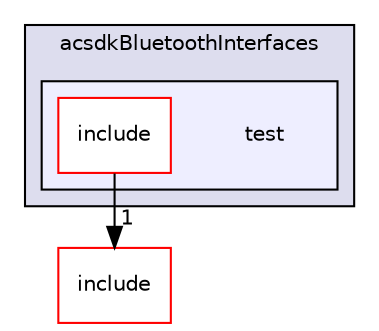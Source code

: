 digraph "/workplace/avs-device-sdk/capabilities/Bluetooth/acsdkBluetoothInterfaces/test" {
  compound=true
  node [ fontsize="10", fontname="Helvetica"];
  edge [ labelfontsize="10", labelfontname="Helvetica"];
  subgraph clusterdir_d6090b0167727de9c3086da5455efe48 {
    graph [ bgcolor="#ddddee", pencolor="black", label="acsdkBluetoothInterfaces" fontname="Helvetica", fontsize="10", URL="dir_d6090b0167727de9c3086da5455efe48.html"]
  subgraph clusterdir_51151b4f914b95f599bec8a21269e6ad {
    graph [ bgcolor="#eeeeff", pencolor="black", label="" URL="dir_51151b4f914b95f599bec8a21269e6ad.html"];
    dir_51151b4f914b95f599bec8a21269e6ad [shape=plaintext label="test"];
    dir_8cd5192a203bbe4875016e93f133f8c7 [shape=box label="include" color="red" fillcolor="white" style="filled" URL="dir_8cd5192a203bbe4875016e93f133f8c7.html"];
  }
  }
  dir_cbaa0c2bd1e08c672f344a40c1ff8458 [shape=box label="include" fillcolor="white" style="filled" color="red" URL="dir_cbaa0c2bd1e08c672f344a40c1ff8458.html"];
  dir_8cd5192a203bbe4875016e93f133f8c7->dir_cbaa0c2bd1e08c672f344a40c1ff8458 [headlabel="1", labeldistance=1.5 headhref="dir_000291_000288.html"];
}
